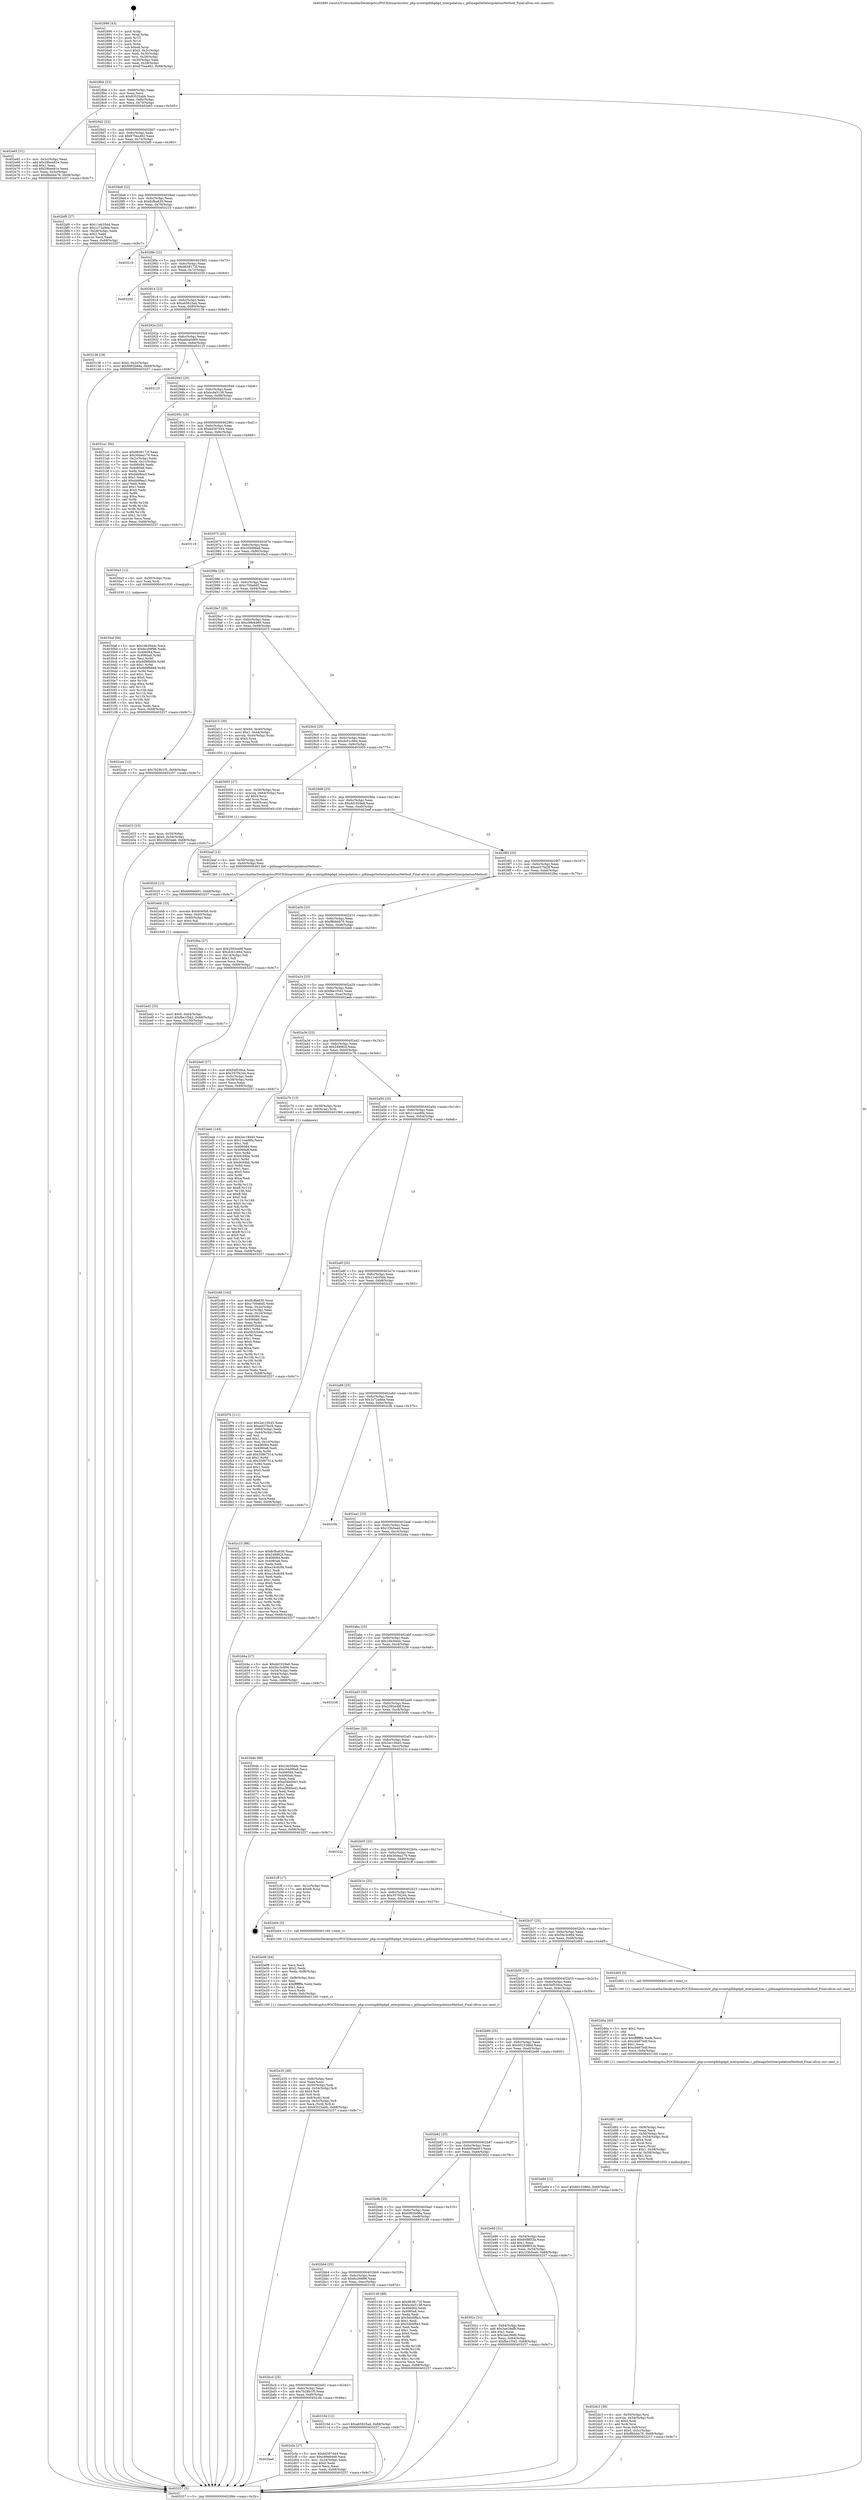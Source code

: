 digraph "0x402890" {
  label = "0x402890 (/mnt/c/Users/mathe/Desktop/tcc/POCII/binaries/extr_php-srcextgdlibgdgd_interpolation.c_gdImageSetInterpolationMethod_Final-ollvm.out::main(0))"
  labelloc = "t"
  node[shape=record]

  Entry [label="",width=0.3,height=0.3,shape=circle,fillcolor=black,style=filled]
  "0x4028bb" [label="{
     0x4028bb [23]\l
     | [instrs]\l
     &nbsp;&nbsp;0x4028bb \<+3\>: mov -0x68(%rbp),%eax\l
     &nbsp;&nbsp;0x4028be \<+2\>: mov %eax,%ecx\l
     &nbsp;&nbsp;0x4028c0 \<+6\>: sub $0x83525abb,%ecx\l
     &nbsp;&nbsp;0x4028c6 \<+3\>: mov %eax,-0x6c(%rbp)\l
     &nbsp;&nbsp;0x4028c9 \<+3\>: mov %ecx,-0x70(%rbp)\l
     &nbsp;&nbsp;0x4028cc \<+6\>: je 0000000000402e65 \<main+0x5d5\>\l
  }"]
  "0x402e65" [label="{
     0x402e65 [31]\l
     | [instrs]\l
     &nbsp;&nbsp;0x402e65 \<+3\>: mov -0x5c(%rbp),%eax\l
     &nbsp;&nbsp;0x402e68 \<+5\>: add $0x28bee81e,%eax\l
     &nbsp;&nbsp;0x402e6d \<+3\>: add $0x1,%eax\l
     &nbsp;&nbsp;0x402e70 \<+5\>: sub $0x28bee81e,%eax\l
     &nbsp;&nbsp;0x402e75 \<+3\>: mov %eax,-0x5c(%rbp)\l
     &nbsp;&nbsp;0x402e78 \<+7\>: movl $0xf8bbbb76,-0x68(%rbp)\l
     &nbsp;&nbsp;0x402e7f \<+5\>: jmp 0000000000403257 \<main+0x9c7\>\l
  }"]
  "0x4028d2" [label="{
     0x4028d2 [22]\l
     | [instrs]\l
     &nbsp;&nbsp;0x4028d2 \<+5\>: jmp 00000000004028d7 \<main+0x47\>\l
     &nbsp;&nbsp;0x4028d7 \<+3\>: mov -0x6c(%rbp),%eax\l
     &nbsp;&nbsp;0x4028da \<+5\>: sub $0x875ea462,%eax\l
     &nbsp;&nbsp;0x4028df \<+3\>: mov %eax,-0x74(%rbp)\l
     &nbsp;&nbsp;0x4028e2 \<+6\>: je 0000000000402bf0 \<main+0x360\>\l
  }"]
  Exit [label="",width=0.3,height=0.3,shape=circle,fillcolor=black,style=filled,peripheries=2]
  "0x402bf0" [label="{
     0x402bf0 [27]\l
     | [instrs]\l
     &nbsp;&nbsp;0x402bf0 \<+5\>: mov $0x11eb35d4,%eax\l
     &nbsp;&nbsp;0x402bf5 \<+5\>: mov $0x1c72a9da,%ecx\l
     &nbsp;&nbsp;0x402bfa \<+3\>: mov -0x28(%rbp),%edx\l
     &nbsp;&nbsp;0x402bfd \<+3\>: cmp $0x2,%edx\l
     &nbsp;&nbsp;0x402c00 \<+3\>: cmovne %ecx,%eax\l
     &nbsp;&nbsp;0x402c03 \<+3\>: mov %eax,-0x68(%rbp)\l
     &nbsp;&nbsp;0x402c06 \<+5\>: jmp 0000000000403257 \<main+0x9c7\>\l
  }"]
  "0x4028e8" [label="{
     0x4028e8 [22]\l
     | [instrs]\l
     &nbsp;&nbsp;0x4028e8 \<+5\>: jmp 00000000004028ed \<main+0x5d\>\l
     &nbsp;&nbsp;0x4028ed \<+3\>: mov -0x6c(%rbp),%eax\l
     &nbsp;&nbsp;0x4028f0 \<+5\>: sub $0x8cfba630,%eax\l
     &nbsp;&nbsp;0x4028f5 \<+3\>: mov %eax,-0x78(%rbp)\l
     &nbsp;&nbsp;0x4028f8 \<+6\>: je 0000000000403210 \<main+0x980\>\l
  }"]
  "0x403257" [label="{
     0x403257 [5]\l
     | [instrs]\l
     &nbsp;&nbsp;0x403257 \<+5\>: jmp 00000000004028bb \<main+0x2b\>\l
  }"]
  "0x402890" [label="{
     0x402890 [43]\l
     | [instrs]\l
     &nbsp;&nbsp;0x402890 \<+1\>: push %rbp\l
     &nbsp;&nbsp;0x402891 \<+3\>: mov %rsp,%rbp\l
     &nbsp;&nbsp;0x402894 \<+2\>: push %r15\l
     &nbsp;&nbsp;0x402896 \<+2\>: push %r14\l
     &nbsp;&nbsp;0x402898 \<+1\>: push %rbx\l
     &nbsp;&nbsp;0x402899 \<+7\>: sub $0xe8,%rsp\l
     &nbsp;&nbsp;0x4028a0 \<+7\>: movl $0x0,-0x2c(%rbp)\l
     &nbsp;&nbsp;0x4028a7 \<+3\>: mov %edi,-0x30(%rbp)\l
     &nbsp;&nbsp;0x4028aa \<+4\>: mov %rsi,-0x38(%rbp)\l
     &nbsp;&nbsp;0x4028ae \<+3\>: mov -0x30(%rbp),%edi\l
     &nbsp;&nbsp;0x4028b1 \<+3\>: mov %edi,-0x28(%rbp)\l
     &nbsp;&nbsp;0x4028b4 \<+7\>: movl $0x875ea462,-0x68(%rbp)\l
  }"]
  "0x4030af" [label="{
     0x4030af [94]\l
     | [instrs]\l
     &nbsp;&nbsp;0x4030af \<+5\>: mov $0x24b30edc,%ecx\l
     &nbsp;&nbsp;0x4030b4 \<+5\>: mov $0x6cc09f96,%edx\l
     &nbsp;&nbsp;0x4030b9 \<+7\>: mov 0x406084,%esi\l
     &nbsp;&nbsp;0x4030c0 \<+8\>: mov 0x4060a8,%r8d\l
     &nbsp;&nbsp;0x4030c8 \<+3\>: mov %esi,%r9d\l
     &nbsp;&nbsp;0x4030cb \<+7\>: sub $0x9d9f6669,%r9d\l
     &nbsp;&nbsp;0x4030d2 \<+4\>: sub $0x1,%r9d\l
     &nbsp;&nbsp;0x4030d6 \<+7\>: add $0x9d9f6669,%r9d\l
     &nbsp;&nbsp;0x4030dd \<+4\>: imul %r9d,%esi\l
     &nbsp;&nbsp;0x4030e1 \<+3\>: and $0x1,%esi\l
     &nbsp;&nbsp;0x4030e4 \<+3\>: cmp $0x0,%esi\l
     &nbsp;&nbsp;0x4030e7 \<+4\>: sete %r10b\l
     &nbsp;&nbsp;0x4030eb \<+4\>: cmp $0xa,%r8d\l
     &nbsp;&nbsp;0x4030ef \<+4\>: setl %r11b\l
     &nbsp;&nbsp;0x4030f3 \<+3\>: mov %r10b,%bl\l
     &nbsp;&nbsp;0x4030f6 \<+3\>: and %r11b,%bl\l
     &nbsp;&nbsp;0x4030f9 \<+3\>: xor %r11b,%r10b\l
     &nbsp;&nbsp;0x4030fc \<+3\>: or %r10b,%bl\l
     &nbsp;&nbsp;0x4030ff \<+3\>: test $0x1,%bl\l
     &nbsp;&nbsp;0x403102 \<+3\>: cmovne %edx,%ecx\l
     &nbsp;&nbsp;0x403105 \<+3\>: mov %ecx,-0x68(%rbp)\l
     &nbsp;&nbsp;0x403108 \<+5\>: jmp 0000000000403257 \<main+0x9c7\>\l
  }"]
  "0x403210" [label="{
     0x403210\l
  }", style=dashed]
  "0x4028fe" [label="{
     0x4028fe [22]\l
     | [instrs]\l
     &nbsp;&nbsp;0x4028fe \<+5\>: jmp 0000000000402903 \<main+0x73\>\l
     &nbsp;&nbsp;0x402903 \<+3\>: mov -0x6c(%rbp),%eax\l
     &nbsp;&nbsp;0x402906 \<+5\>: sub $0x9838172f,%eax\l
     &nbsp;&nbsp;0x40290b \<+3\>: mov %eax,-0x7c(%rbp)\l
     &nbsp;&nbsp;0x40290e \<+6\>: je 0000000000403250 \<main+0x9c0\>\l
  }"]
  "0x403020" [label="{
     0x403020 [12]\l
     | [instrs]\l
     &nbsp;&nbsp;0x403020 \<+7\>: movl $0x6094eb91,-0x68(%rbp)\l
     &nbsp;&nbsp;0x403027 \<+5\>: jmp 0000000000403257 \<main+0x9c7\>\l
  }"]
  "0x403250" [label="{
     0x403250\l
  }", style=dashed]
  "0x402914" [label="{
     0x402914 [22]\l
     | [instrs]\l
     &nbsp;&nbsp;0x402914 \<+5\>: jmp 0000000000402919 \<main+0x89\>\l
     &nbsp;&nbsp;0x402919 \<+3\>: mov -0x6c(%rbp),%eax\l
     &nbsp;&nbsp;0x40291c \<+5\>: sub $0xa65825ad,%eax\l
     &nbsp;&nbsp;0x402921 \<+3\>: mov %eax,-0x80(%rbp)\l
     &nbsp;&nbsp;0x402924 \<+6\>: je 0000000000403136 \<main+0x8a6\>\l
  }"]
  "0x402ed2" [label="{
     0x402ed2 [25]\l
     | [instrs]\l
     &nbsp;&nbsp;0x402ed2 \<+7\>: movl $0x0,-0x64(%rbp)\l
     &nbsp;&nbsp;0x402ed9 \<+7\>: movl $0xfbe1f342,-0x68(%rbp)\l
     &nbsp;&nbsp;0x402ee0 \<+6\>: mov %eax,-0x100(%rbp)\l
     &nbsp;&nbsp;0x402ee6 \<+5\>: jmp 0000000000403257 \<main+0x9c7\>\l
  }"]
  "0x403136" [label="{
     0x403136 [19]\l
     | [instrs]\l
     &nbsp;&nbsp;0x403136 \<+7\>: movl $0x0,-0x2c(%rbp)\l
     &nbsp;&nbsp;0x40313d \<+7\>: movl $0x6892b68a,-0x68(%rbp)\l
     &nbsp;&nbsp;0x403144 \<+5\>: jmp 0000000000403257 \<main+0x9c7\>\l
  }"]
  "0x40292a" [label="{
     0x40292a [25]\l
     | [instrs]\l
     &nbsp;&nbsp;0x40292a \<+5\>: jmp 000000000040292f \<main+0x9f\>\l
     &nbsp;&nbsp;0x40292f \<+3\>: mov -0x6c(%rbp),%eax\l
     &nbsp;&nbsp;0x402932 \<+5\>: sub $0xabba0d69,%eax\l
     &nbsp;&nbsp;0x402937 \<+6\>: mov %eax,-0x84(%rbp)\l
     &nbsp;&nbsp;0x40293d \<+6\>: je 0000000000403125 \<main+0x895\>\l
  }"]
  "0x402ebb" [label="{
     0x402ebb [23]\l
     | [instrs]\l
     &nbsp;&nbsp;0x402ebb \<+10\>: movabs $0x4040b6,%rdi\l
     &nbsp;&nbsp;0x402ec5 \<+3\>: mov %eax,-0x60(%rbp)\l
     &nbsp;&nbsp;0x402ec8 \<+3\>: mov -0x60(%rbp),%esi\l
     &nbsp;&nbsp;0x402ecb \<+2\>: mov $0x0,%al\l
     &nbsp;&nbsp;0x402ecd \<+5\>: call 0000000000401040 \<printf@plt\>\l
     | [calls]\l
     &nbsp;&nbsp;0x401040 \{1\} (unknown)\l
  }"]
  "0x403125" [label="{
     0x403125\l
  }", style=dashed]
  "0x402943" [label="{
     0x402943 [25]\l
     | [instrs]\l
     &nbsp;&nbsp;0x402943 \<+5\>: jmp 0000000000402948 \<main+0xb8\>\l
     &nbsp;&nbsp;0x402948 \<+3\>: mov -0x6c(%rbp),%eax\l
     &nbsp;&nbsp;0x40294b \<+5\>: sub $0xbcda5138,%eax\l
     &nbsp;&nbsp;0x402950 \<+6\>: mov %eax,-0x88(%rbp)\l
     &nbsp;&nbsp;0x402956 \<+6\>: je 00000000004031a1 \<main+0x911\>\l
  }"]
  "0x402e35" [label="{
     0x402e35 [48]\l
     | [instrs]\l
     &nbsp;&nbsp;0x402e35 \<+6\>: mov -0xfc(%rbp),%ecx\l
     &nbsp;&nbsp;0x402e3b \<+3\>: imul %eax,%ecx\l
     &nbsp;&nbsp;0x402e3e \<+4\>: mov -0x50(%rbp),%rdi\l
     &nbsp;&nbsp;0x402e42 \<+4\>: movslq -0x54(%rbp),%r8\l
     &nbsp;&nbsp;0x402e46 \<+4\>: shl $0x4,%r8\l
     &nbsp;&nbsp;0x402e4a \<+3\>: add %r8,%rdi\l
     &nbsp;&nbsp;0x402e4d \<+4\>: mov 0x8(%rdi),%rdi\l
     &nbsp;&nbsp;0x402e51 \<+4\>: movslq -0x5c(%rbp),%r8\l
     &nbsp;&nbsp;0x402e55 \<+4\>: mov %ecx,(%rdi,%r8,4)\l
     &nbsp;&nbsp;0x402e59 \<+7\>: movl $0x83525abb,-0x68(%rbp)\l
     &nbsp;&nbsp;0x402e60 \<+5\>: jmp 0000000000403257 \<main+0x9c7\>\l
  }"]
  "0x4031a1" [label="{
     0x4031a1 [94]\l
     | [instrs]\l
     &nbsp;&nbsp;0x4031a1 \<+5\>: mov $0x9838172f,%eax\l
     &nbsp;&nbsp;0x4031a6 \<+5\>: mov $0x30dea179,%ecx\l
     &nbsp;&nbsp;0x4031ab \<+3\>: mov -0x2c(%rbp),%edx\l
     &nbsp;&nbsp;0x4031ae \<+3\>: mov %edx,-0x1c(%rbp)\l
     &nbsp;&nbsp;0x4031b1 \<+7\>: mov 0x406084,%edx\l
     &nbsp;&nbsp;0x4031b8 \<+7\>: mov 0x4060a8,%esi\l
     &nbsp;&nbsp;0x4031bf \<+2\>: mov %edx,%edi\l
     &nbsp;&nbsp;0x4031c1 \<+6\>: sub $0xddd6ea3,%edi\l
     &nbsp;&nbsp;0x4031c7 \<+3\>: sub $0x1,%edi\l
     &nbsp;&nbsp;0x4031ca \<+6\>: add $0xddd6ea3,%edi\l
     &nbsp;&nbsp;0x4031d0 \<+3\>: imul %edi,%edx\l
     &nbsp;&nbsp;0x4031d3 \<+3\>: and $0x1,%edx\l
     &nbsp;&nbsp;0x4031d6 \<+3\>: cmp $0x0,%edx\l
     &nbsp;&nbsp;0x4031d9 \<+4\>: sete %r8b\l
     &nbsp;&nbsp;0x4031dd \<+3\>: cmp $0xa,%esi\l
     &nbsp;&nbsp;0x4031e0 \<+4\>: setl %r9b\l
     &nbsp;&nbsp;0x4031e4 \<+3\>: mov %r8b,%r10b\l
     &nbsp;&nbsp;0x4031e7 \<+3\>: and %r9b,%r10b\l
     &nbsp;&nbsp;0x4031ea \<+3\>: xor %r9b,%r8b\l
     &nbsp;&nbsp;0x4031ed \<+3\>: or %r8b,%r10b\l
     &nbsp;&nbsp;0x4031f0 \<+4\>: test $0x1,%r10b\l
     &nbsp;&nbsp;0x4031f4 \<+3\>: cmovne %ecx,%eax\l
     &nbsp;&nbsp;0x4031f7 \<+3\>: mov %eax,-0x68(%rbp)\l
     &nbsp;&nbsp;0x4031fa \<+5\>: jmp 0000000000403257 \<main+0x9c7\>\l
  }"]
  "0x40295c" [label="{
     0x40295c [25]\l
     | [instrs]\l
     &nbsp;&nbsp;0x40295c \<+5\>: jmp 0000000000402961 \<main+0xd1\>\l
     &nbsp;&nbsp;0x402961 \<+3\>: mov -0x6c(%rbp),%eax\l
     &nbsp;&nbsp;0x402964 \<+5\>: sub $0xbd397d44,%eax\l
     &nbsp;&nbsp;0x402969 \<+6\>: mov %eax,-0x8c(%rbp)\l
     &nbsp;&nbsp;0x40296f \<+6\>: je 0000000000403119 \<main+0x889\>\l
  }"]
  "0x402e09" [label="{
     0x402e09 [44]\l
     | [instrs]\l
     &nbsp;&nbsp;0x402e09 \<+2\>: xor %ecx,%ecx\l
     &nbsp;&nbsp;0x402e0b \<+5\>: mov $0x2,%edx\l
     &nbsp;&nbsp;0x402e10 \<+6\>: mov %edx,-0xf8(%rbp)\l
     &nbsp;&nbsp;0x402e16 \<+1\>: cltd\l
     &nbsp;&nbsp;0x402e17 \<+6\>: mov -0xf8(%rbp),%esi\l
     &nbsp;&nbsp;0x402e1d \<+2\>: idiv %esi\l
     &nbsp;&nbsp;0x402e1f \<+6\>: imul $0xfffffffe,%edx,%edx\l
     &nbsp;&nbsp;0x402e25 \<+3\>: sub $0x1,%ecx\l
     &nbsp;&nbsp;0x402e28 \<+2\>: sub %ecx,%edx\l
     &nbsp;&nbsp;0x402e2a \<+6\>: mov %edx,-0xfc(%rbp)\l
     &nbsp;&nbsp;0x402e30 \<+5\>: call 0000000000401160 \<next_i\>\l
     | [calls]\l
     &nbsp;&nbsp;0x401160 \{1\} (/mnt/c/Users/mathe/Desktop/tcc/POCII/binaries/extr_php-srcextgdlibgdgd_interpolation.c_gdImageSetInterpolationMethod_Final-ollvm.out::next_i)\l
  }"]
  "0x403119" [label="{
     0x403119\l
  }", style=dashed]
  "0x402975" [label="{
     0x402975 [25]\l
     | [instrs]\l
     &nbsp;&nbsp;0x402975 \<+5\>: jmp 000000000040297a \<main+0xea\>\l
     &nbsp;&nbsp;0x40297a \<+3\>: mov -0x6c(%rbp),%eax\l
     &nbsp;&nbsp;0x40297d \<+5\>: sub $0xc04d96a8,%eax\l
     &nbsp;&nbsp;0x402982 \<+6\>: mov %eax,-0x90(%rbp)\l
     &nbsp;&nbsp;0x402988 \<+6\>: je 00000000004030a3 \<main+0x813\>\l
  }"]
  "0x402dc3" [label="{
     0x402dc3 [38]\l
     | [instrs]\l
     &nbsp;&nbsp;0x402dc3 \<+4\>: mov -0x50(%rbp),%rsi\l
     &nbsp;&nbsp;0x402dc7 \<+4\>: movslq -0x54(%rbp),%rdi\l
     &nbsp;&nbsp;0x402dcb \<+4\>: shl $0x4,%rdi\l
     &nbsp;&nbsp;0x402dcf \<+3\>: add %rdi,%rsi\l
     &nbsp;&nbsp;0x402dd2 \<+4\>: mov %rax,0x8(%rsi)\l
     &nbsp;&nbsp;0x402dd6 \<+7\>: movl $0x0,-0x5c(%rbp)\l
     &nbsp;&nbsp;0x402ddd \<+7\>: movl $0xf8bbbb76,-0x68(%rbp)\l
     &nbsp;&nbsp;0x402de4 \<+5\>: jmp 0000000000403257 \<main+0x9c7\>\l
  }"]
  "0x4030a3" [label="{
     0x4030a3 [12]\l
     | [instrs]\l
     &nbsp;&nbsp;0x4030a3 \<+4\>: mov -0x50(%rbp),%rax\l
     &nbsp;&nbsp;0x4030a7 \<+3\>: mov %rax,%rdi\l
     &nbsp;&nbsp;0x4030aa \<+5\>: call 0000000000401030 \<free@plt\>\l
     | [calls]\l
     &nbsp;&nbsp;0x401030 \{1\} (unknown)\l
  }"]
  "0x40298e" [label="{
     0x40298e [25]\l
     | [instrs]\l
     &nbsp;&nbsp;0x40298e \<+5\>: jmp 0000000000402993 \<main+0x103\>\l
     &nbsp;&nbsp;0x402993 \<+3\>: mov -0x6c(%rbp),%eax\l
     &nbsp;&nbsp;0x402996 \<+5\>: sub $0xc700a6d5,%eax\l
     &nbsp;&nbsp;0x40299b \<+6\>: mov %eax,-0x94(%rbp)\l
     &nbsp;&nbsp;0x4029a1 \<+6\>: je 0000000000402cee \<main+0x45e\>\l
  }"]
  "0x402d92" [label="{
     0x402d92 [49]\l
     | [instrs]\l
     &nbsp;&nbsp;0x402d92 \<+6\>: mov -0xf4(%rbp),%ecx\l
     &nbsp;&nbsp;0x402d98 \<+3\>: imul %eax,%ecx\l
     &nbsp;&nbsp;0x402d9b \<+4\>: mov -0x50(%rbp),%rsi\l
     &nbsp;&nbsp;0x402d9f \<+4\>: movslq -0x54(%rbp),%rdi\l
     &nbsp;&nbsp;0x402da3 \<+4\>: shl $0x4,%rdi\l
     &nbsp;&nbsp;0x402da7 \<+3\>: add %rdi,%rsi\l
     &nbsp;&nbsp;0x402daa \<+2\>: mov %ecx,(%rsi)\l
     &nbsp;&nbsp;0x402dac \<+7\>: movl $0x1,-0x58(%rbp)\l
     &nbsp;&nbsp;0x402db3 \<+4\>: movslq -0x58(%rbp),%rsi\l
     &nbsp;&nbsp;0x402db7 \<+4\>: shl $0x2,%rsi\l
     &nbsp;&nbsp;0x402dbb \<+3\>: mov %rsi,%rdi\l
     &nbsp;&nbsp;0x402dbe \<+5\>: call 0000000000401050 \<malloc@plt\>\l
     | [calls]\l
     &nbsp;&nbsp;0x401050 \{1\} (unknown)\l
  }"]
  "0x402cee" [label="{
     0x402cee [12]\l
     | [instrs]\l
     &nbsp;&nbsp;0x402cee \<+7\>: movl $0x7b28b1f5,-0x68(%rbp)\l
     &nbsp;&nbsp;0x402cf5 \<+5\>: jmp 0000000000403257 \<main+0x9c7\>\l
  }"]
  "0x4029a7" [label="{
     0x4029a7 [25]\l
     | [instrs]\l
     &nbsp;&nbsp;0x4029a7 \<+5\>: jmp 00000000004029ac \<main+0x11c\>\l
     &nbsp;&nbsp;0x4029ac \<+3\>: mov -0x6c(%rbp),%eax\l
     &nbsp;&nbsp;0x4029af \<+5\>: sub $0xc99e6469,%eax\l
     &nbsp;&nbsp;0x4029b4 \<+6\>: mov %eax,-0x98(%rbp)\l
     &nbsp;&nbsp;0x4029ba \<+6\>: je 0000000000402d15 \<main+0x485\>\l
  }"]
  "0x402d6a" [label="{
     0x402d6a [40]\l
     | [instrs]\l
     &nbsp;&nbsp;0x402d6a \<+5\>: mov $0x2,%ecx\l
     &nbsp;&nbsp;0x402d6f \<+1\>: cltd\l
     &nbsp;&nbsp;0x402d70 \<+2\>: idiv %ecx\l
     &nbsp;&nbsp;0x402d72 \<+6\>: imul $0xfffffffe,%edx,%ecx\l
     &nbsp;&nbsp;0x402d78 \<+6\>: sub $0xcb467bdf,%ecx\l
     &nbsp;&nbsp;0x402d7e \<+3\>: add $0x1,%ecx\l
     &nbsp;&nbsp;0x402d81 \<+6\>: add $0xcb467bdf,%ecx\l
     &nbsp;&nbsp;0x402d87 \<+6\>: mov %ecx,-0xf4(%rbp)\l
     &nbsp;&nbsp;0x402d8d \<+5\>: call 0000000000401160 \<next_i\>\l
     | [calls]\l
     &nbsp;&nbsp;0x401160 \{1\} (/mnt/c/Users/mathe/Desktop/tcc/POCII/binaries/extr_php-srcextgdlibgdgd_interpolation.c_gdImageSetInterpolationMethod_Final-ollvm.out::next_i)\l
  }"]
  "0x402d15" [label="{
     0x402d15 [30]\l
     | [instrs]\l
     &nbsp;&nbsp;0x402d15 \<+7\>: movl $0x64,-0x40(%rbp)\l
     &nbsp;&nbsp;0x402d1c \<+7\>: movl $0x1,-0x44(%rbp)\l
     &nbsp;&nbsp;0x402d23 \<+4\>: movslq -0x44(%rbp),%rax\l
     &nbsp;&nbsp;0x402d27 \<+4\>: shl $0x4,%rax\l
     &nbsp;&nbsp;0x402d2b \<+3\>: mov %rax,%rdi\l
     &nbsp;&nbsp;0x402d2e \<+5\>: call 0000000000401050 \<malloc@plt\>\l
     | [calls]\l
     &nbsp;&nbsp;0x401050 \{1\} (unknown)\l
  }"]
  "0x4029c0" [label="{
     0x4029c0 [25]\l
     | [instrs]\l
     &nbsp;&nbsp;0x4029c0 \<+5\>: jmp 00000000004029c5 \<main+0x135\>\l
     &nbsp;&nbsp;0x4029c5 \<+3\>: mov -0x6c(%rbp),%eax\l
     &nbsp;&nbsp;0x4029c8 \<+5\>: sub $0xdc61c964,%eax\l
     &nbsp;&nbsp;0x4029cd \<+6\>: mov %eax,-0x9c(%rbp)\l
     &nbsp;&nbsp;0x4029d3 \<+6\>: je 0000000000403005 \<main+0x775\>\l
  }"]
  "0x402d33" [label="{
     0x402d33 [23]\l
     | [instrs]\l
     &nbsp;&nbsp;0x402d33 \<+4\>: mov %rax,-0x50(%rbp)\l
     &nbsp;&nbsp;0x402d37 \<+7\>: movl $0x0,-0x54(%rbp)\l
     &nbsp;&nbsp;0x402d3e \<+7\>: movl $0x1f3b5ee6,-0x68(%rbp)\l
     &nbsp;&nbsp;0x402d45 \<+5\>: jmp 0000000000403257 \<main+0x9c7\>\l
  }"]
  "0x403005" [label="{
     0x403005 [27]\l
     | [instrs]\l
     &nbsp;&nbsp;0x403005 \<+4\>: mov -0x50(%rbp),%rax\l
     &nbsp;&nbsp;0x403009 \<+4\>: movslq -0x64(%rbp),%rcx\l
     &nbsp;&nbsp;0x40300d \<+4\>: shl $0x4,%rcx\l
     &nbsp;&nbsp;0x403011 \<+3\>: add %rcx,%rax\l
     &nbsp;&nbsp;0x403014 \<+4\>: mov 0x8(%rax),%rax\l
     &nbsp;&nbsp;0x403018 \<+3\>: mov %rax,%rdi\l
     &nbsp;&nbsp;0x40301b \<+5\>: call 0000000000401030 \<free@plt\>\l
     | [calls]\l
     &nbsp;&nbsp;0x401030 \{1\} (unknown)\l
  }"]
  "0x4029d9" [label="{
     0x4029d9 [25]\l
     | [instrs]\l
     &nbsp;&nbsp;0x4029d9 \<+5\>: jmp 00000000004029de \<main+0x14e\>\l
     &nbsp;&nbsp;0x4029de \<+3\>: mov -0x6c(%rbp),%eax\l
     &nbsp;&nbsp;0x4029e1 \<+5\>: sub $0xdd1929a6,%eax\l
     &nbsp;&nbsp;0x4029e6 \<+6\>: mov %eax,-0xa0(%rbp)\l
     &nbsp;&nbsp;0x4029ec \<+6\>: je 0000000000402eaf \<main+0x61f\>\l
  }"]
  "0x402be6" [label="{
     0x402be6\l
  }", style=dashed]
  "0x402eaf" [label="{
     0x402eaf [12]\l
     | [instrs]\l
     &nbsp;&nbsp;0x402eaf \<+4\>: mov -0x50(%rbp),%rdi\l
     &nbsp;&nbsp;0x402eb3 \<+3\>: mov -0x40(%rbp),%esi\l
     &nbsp;&nbsp;0x402eb6 \<+5\>: call 00000000004013b0 \<gdImageSetInterpolationMethod\>\l
     | [calls]\l
     &nbsp;&nbsp;0x4013b0 \{1\} (/mnt/c/Users/mathe/Desktop/tcc/POCII/binaries/extr_php-srcextgdlibgdgd_interpolation.c_gdImageSetInterpolationMethod_Final-ollvm.out::gdImageSetInterpolationMethod)\l
  }"]
  "0x4029f2" [label="{
     0x4029f2 [25]\l
     | [instrs]\l
     &nbsp;&nbsp;0x4029f2 \<+5\>: jmp 00000000004029f7 \<main+0x167\>\l
     &nbsp;&nbsp;0x4029f7 \<+3\>: mov -0x6c(%rbp),%eax\l
     &nbsp;&nbsp;0x4029fa \<+5\>: sub $0xed37fa28,%eax\l
     &nbsp;&nbsp;0x4029ff \<+6\>: mov %eax,-0xa4(%rbp)\l
     &nbsp;&nbsp;0x402a05 \<+6\>: je 0000000000402fea \<main+0x75a\>\l
  }"]
  "0x402cfa" [label="{
     0x402cfa [27]\l
     | [instrs]\l
     &nbsp;&nbsp;0x402cfa \<+5\>: mov $0xbd397d44,%eax\l
     &nbsp;&nbsp;0x402cff \<+5\>: mov $0xc99e6469,%ecx\l
     &nbsp;&nbsp;0x402d04 \<+3\>: mov -0x24(%rbp),%edx\l
     &nbsp;&nbsp;0x402d07 \<+3\>: cmp $0x0,%edx\l
     &nbsp;&nbsp;0x402d0a \<+3\>: cmove %ecx,%eax\l
     &nbsp;&nbsp;0x402d0d \<+3\>: mov %eax,-0x68(%rbp)\l
     &nbsp;&nbsp;0x402d10 \<+5\>: jmp 0000000000403257 \<main+0x9c7\>\l
  }"]
  "0x402fea" [label="{
     0x402fea [27]\l
     | [instrs]\l
     &nbsp;&nbsp;0x402fea \<+5\>: mov $0x2592e48f,%eax\l
     &nbsp;&nbsp;0x402fef \<+5\>: mov $0xdc61c964,%ecx\l
     &nbsp;&nbsp;0x402ff4 \<+3\>: mov -0x1d(%rbp),%dl\l
     &nbsp;&nbsp;0x402ff7 \<+3\>: test $0x1,%dl\l
     &nbsp;&nbsp;0x402ffa \<+3\>: cmovne %ecx,%eax\l
     &nbsp;&nbsp;0x402ffd \<+3\>: mov %eax,-0x68(%rbp)\l
     &nbsp;&nbsp;0x403000 \<+5\>: jmp 0000000000403257 \<main+0x9c7\>\l
  }"]
  "0x402a0b" [label="{
     0x402a0b [25]\l
     | [instrs]\l
     &nbsp;&nbsp;0x402a0b \<+5\>: jmp 0000000000402a10 \<main+0x180\>\l
     &nbsp;&nbsp;0x402a10 \<+3\>: mov -0x6c(%rbp),%eax\l
     &nbsp;&nbsp;0x402a13 \<+5\>: sub $0xf8bbbb76,%eax\l
     &nbsp;&nbsp;0x402a18 \<+6\>: mov %eax,-0xa8(%rbp)\l
     &nbsp;&nbsp;0x402a1e \<+6\>: je 0000000000402de9 \<main+0x559\>\l
  }"]
  "0x402bcd" [label="{
     0x402bcd [25]\l
     | [instrs]\l
     &nbsp;&nbsp;0x402bcd \<+5\>: jmp 0000000000402bd2 \<main+0x342\>\l
     &nbsp;&nbsp;0x402bd2 \<+3\>: mov -0x6c(%rbp),%eax\l
     &nbsp;&nbsp;0x402bd5 \<+5\>: sub $0x7b28b1f5,%eax\l
     &nbsp;&nbsp;0x402bda \<+6\>: mov %eax,-0xf0(%rbp)\l
     &nbsp;&nbsp;0x402be0 \<+6\>: je 0000000000402cfa \<main+0x46a\>\l
  }"]
  "0x402de9" [label="{
     0x402de9 [27]\l
     | [instrs]\l
     &nbsp;&nbsp;0x402de9 \<+5\>: mov $0x5bf530ce,%eax\l
     &nbsp;&nbsp;0x402dee \<+5\>: mov $0x357f4244,%ecx\l
     &nbsp;&nbsp;0x402df3 \<+3\>: mov -0x5c(%rbp),%edx\l
     &nbsp;&nbsp;0x402df6 \<+3\>: cmp -0x58(%rbp),%edx\l
     &nbsp;&nbsp;0x402df9 \<+3\>: cmovl %ecx,%eax\l
     &nbsp;&nbsp;0x402dfc \<+3\>: mov %eax,-0x68(%rbp)\l
     &nbsp;&nbsp;0x402dff \<+5\>: jmp 0000000000403257 \<main+0x9c7\>\l
  }"]
  "0x402a24" [label="{
     0x402a24 [25]\l
     | [instrs]\l
     &nbsp;&nbsp;0x402a24 \<+5\>: jmp 0000000000402a29 \<main+0x199\>\l
     &nbsp;&nbsp;0x402a29 \<+3\>: mov -0x6c(%rbp),%eax\l
     &nbsp;&nbsp;0x402a2c \<+5\>: sub $0xfbe1f342,%eax\l
     &nbsp;&nbsp;0x402a31 \<+6\>: mov %eax,-0xac(%rbp)\l
     &nbsp;&nbsp;0x402a37 \<+6\>: je 0000000000402eeb \<main+0x65b\>\l
  }"]
  "0x40310d" [label="{
     0x40310d [12]\l
     | [instrs]\l
     &nbsp;&nbsp;0x40310d \<+7\>: movl $0xa65825ad,-0x68(%rbp)\l
     &nbsp;&nbsp;0x403114 \<+5\>: jmp 0000000000403257 \<main+0x9c7\>\l
  }"]
  "0x402eeb" [label="{
     0x402eeb [144]\l
     | [instrs]\l
     &nbsp;&nbsp;0x402eeb \<+5\>: mov $0x2ec19445,%eax\l
     &nbsp;&nbsp;0x402ef0 \<+5\>: mov $0x11ead6fa,%ecx\l
     &nbsp;&nbsp;0x402ef5 \<+2\>: mov $0x1,%dl\l
     &nbsp;&nbsp;0x402ef7 \<+7\>: mov 0x406084,%esi\l
     &nbsp;&nbsp;0x402efe \<+7\>: mov 0x4060a8,%edi\l
     &nbsp;&nbsp;0x402f05 \<+3\>: mov %esi,%r8d\l
     &nbsp;&nbsp;0x402f08 \<+7\>: add $0x9c04bb,%r8d\l
     &nbsp;&nbsp;0x402f0f \<+4\>: sub $0x1,%r8d\l
     &nbsp;&nbsp;0x402f13 \<+7\>: sub $0x9c04bb,%r8d\l
     &nbsp;&nbsp;0x402f1a \<+4\>: imul %r8d,%esi\l
     &nbsp;&nbsp;0x402f1e \<+3\>: and $0x1,%esi\l
     &nbsp;&nbsp;0x402f21 \<+3\>: cmp $0x0,%esi\l
     &nbsp;&nbsp;0x402f24 \<+4\>: sete %r9b\l
     &nbsp;&nbsp;0x402f28 \<+3\>: cmp $0xa,%edi\l
     &nbsp;&nbsp;0x402f2b \<+4\>: setl %r10b\l
     &nbsp;&nbsp;0x402f2f \<+3\>: mov %r9b,%r11b\l
     &nbsp;&nbsp;0x402f32 \<+4\>: xor $0xff,%r11b\l
     &nbsp;&nbsp;0x402f36 \<+3\>: mov %r10b,%bl\l
     &nbsp;&nbsp;0x402f39 \<+3\>: xor $0xff,%bl\l
     &nbsp;&nbsp;0x402f3c \<+3\>: xor $0x0,%dl\l
     &nbsp;&nbsp;0x402f3f \<+3\>: mov %r11b,%r14b\l
     &nbsp;&nbsp;0x402f42 \<+4\>: and $0x0,%r14b\l
     &nbsp;&nbsp;0x402f46 \<+3\>: and %dl,%r9b\l
     &nbsp;&nbsp;0x402f49 \<+3\>: mov %bl,%r15b\l
     &nbsp;&nbsp;0x402f4c \<+4\>: and $0x0,%r15b\l
     &nbsp;&nbsp;0x402f50 \<+3\>: and %dl,%r10b\l
     &nbsp;&nbsp;0x402f53 \<+3\>: or %r9b,%r14b\l
     &nbsp;&nbsp;0x402f56 \<+3\>: or %r10b,%r15b\l
     &nbsp;&nbsp;0x402f59 \<+3\>: xor %r15b,%r14b\l
     &nbsp;&nbsp;0x402f5c \<+3\>: or %bl,%r11b\l
     &nbsp;&nbsp;0x402f5f \<+4\>: xor $0xff,%r11b\l
     &nbsp;&nbsp;0x402f63 \<+3\>: or $0x0,%dl\l
     &nbsp;&nbsp;0x402f66 \<+3\>: and %dl,%r11b\l
     &nbsp;&nbsp;0x402f69 \<+3\>: or %r11b,%r14b\l
     &nbsp;&nbsp;0x402f6c \<+4\>: test $0x1,%r14b\l
     &nbsp;&nbsp;0x402f70 \<+3\>: cmovne %ecx,%eax\l
     &nbsp;&nbsp;0x402f73 \<+3\>: mov %eax,-0x68(%rbp)\l
     &nbsp;&nbsp;0x402f76 \<+5\>: jmp 0000000000403257 \<main+0x9c7\>\l
  }"]
  "0x402a3d" [label="{
     0x402a3d [25]\l
     | [instrs]\l
     &nbsp;&nbsp;0x402a3d \<+5\>: jmp 0000000000402a42 \<main+0x1b2\>\l
     &nbsp;&nbsp;0x402a42 \<+3\>: mov -0x6c(%rbp),%eax\l
     &nbsp;&nbsp;0x402a45 \<+5\>: sub $0x248962f,%eax\l
     &nbsp;&nbsp;0x402a4a \<+6\>: mov %eax,-0xb0(%rbp)\l
     &nbsp;&nbsp;0x402a50 \<+6\>: je 0000000000402c7b \<main+0x3eb\>\l
  }"]
  "0x402bb4" [label="{
     0x402bb4 [25]\l
     | [instrs]\l
     &nbsp;&nbsp;0x402bb4 \<+5\>: jmp 0000000000402bb9 \<main+0x329\>\l
     &nbsp;&nbsp;0x402bb9 \<+3\>: mov -0x6c(%rbp),%eax\l
     &nbsp;&nbsp;0x402bbc \<+5\>: sub $0x6cc09f96,%eax\l
     &nbsp;&nbsp;0x402bc1 \<+6\>: mov %eax,-0xec(%rbp)\l
     &nbsp;&nbsp;0x402bc7 \<+6\>: je 000000000040310d \<main+0x87d\>\l
  }"]
  "0x402c7b" [label="{
     0x402c7b [13]\l
     | [instrs]\l
     &nbsp;&nbsp;0x402c7b \<+4\>: mov -0x38(%rbp),%rax\l
     &nbsp;&nbsp;0x402c7f \<+4\>: mov 0x8(%rax),%rdi\l
     &nbsp;&nbsp;0x402c83 \<+5\>: call 0000000000401060 \<atoi@plt\>\l
     | [calls]\l
     &nbsp;&nbsp;0x401060 \{1\} (unknown)\l
  }"]
  "0x402a56" [label="{
     0x402a56 [25]\l
     | [instrs]\l
     &nbsp;&nbsp;0x402a56 \<+5\>: jmp 0000000000402a5b \<main+0x1cb\>\l
     &nbsp;&nbsp;0x402a5b \<+3\>: mov -0x6c(%rbp),%eax\l
     &nbsp;&nbsp;0x402a5e \<+5\>: sub $0x11ead6fa,%eax\l
     &nbsp;&nbsp;0x402a63 \<+6\>: mov %eax,-0xb4(%rbp)\l
     &nbsp;&nbsp;0x402a69 \<+6\>: je 0000000000402f7b \<main+0x6eb\>\l
  }"]
  "0x403149" [label="{
     0x403149 [88]\l
     | [instrs]\l
     &nbsp;&nbsp;0x403149 \<+5\>: mov $0x9838172f,%eax\l
     &nbsp;&nbsp;0x40314e \<+5\>: mov $0xbcda5138,%ecx\l
     &nbsp;&nbsp;0x403153 \<+7\>: mov 0x406084,%edx\l
     &nbsp;&nbsp;0x40315a \<+7\>: mov 0x4060a8,%esi\l
     &nbsp;&nbsp;0x403161 \<+2\>: mov %edx,%edi\l
     &nbsp;&nbsp;0x403163 \<+6\>: add $0x5de0f8e3,%edi\l
     &nbsp;&nbsp;0x403169 \<+3\>: sub $0x1,%edi\l
     &nbsp;&nbsp;0x40316c \<+6\>: sub $0x5de0f8e3,%edi\l
     &nbsp;&nbsp;0x403172 \<+3\>: imul %edi,%edx\l
     &nbsp;&nbsp;0x403175 \<+3\>: and $0x1,%edx\l
     &nbsp;&nbsp;0x403178 \<+3\>: cmp $0x0,%edx\l
     &nbsp;&nbsp;0x40317b \<+4\>: sete %r8b\l
     &nbsp;&nbsp;0x40317f \<+3\>: cmp $0xa,%esi\l
     &nbsp;&nbsp;0x403182 \<+4\>: setl %r9b\l
     &nbsp;&nbsp;0x403186 \<+3\>: mov %r8b,%r10b\l
     &nbsp;&nbsp;0x403189 \<+3\>: and %r9b,%r10b\l
     &nbsp;&nbsp;0x40318c \<+3\>: xor %r9b,%r8b\l
     &nbsp;&nbsp;0x40318f \<+3\>: or %r8b,%r10b\l
     &nbsp;&nbsp;0x403192 \<+4\>: test $0x1,%r10b\l
     &nbsp;&nbsp;0x403196 \<+3\>: cmovne %ecx,%eax\l
     &nbsp;&nbsp;0x403199 \<+3\>: mov %eax,-0x68(%rbp)\l
     &nbsp;&nbsp;0x40319c \<+5\>: jmp 0000000000403257 \<main+0x9c7\>\l
  }"]
  "0x402f7b" [label="{
     0x402f7b [111]\l
     | [instrs]\l
     &nbsp;&nbsp;0x402f7b \<+5\>: mov $0x2ec19445,%eax\l
     &nbsp;&nbsp;0x402f80 \<+5\>: mov $0xed37fa28,%ecx\l
     &nbsp;&nbsp;0x402f85 \<+3\>: mov -0x64(%rbp),%edx\l
     &nbsp;&nbsp;0x402f88 \<+3\>: cmp -0x44(%rbp),%edx\l
     &nbsp;&nbsp;0x402f8b \<+4\>: setl %sil\l
     &nbsp;&nbsp;0x402f8f \<+4\>: and $0x1,%sil\l
     &nbsp;&nbsp;0x402f93 \<+4\>: mov %sil,-0x1d(%rbp)\l
     &nbsp;&nbsp;0x402f97 \<+7\>: mov 0x406084,%edx\l
     &nbsp;&nbsp;0x402f9e \<+7\>: mov 0x4060a8,%edi\l
     &nbsp;&nbsp;0x402fa5 \<+3\>: mov %edx,%r8d\l
     &nbsp;&nbsp;0x402fa8 \<+7\>: add $0x35867514,%r8d\l
     &nbsp;&nbsp;0x402faf \<+4\>: sub $0x1,%r8d\l
     &nbsp;&nbsp;0x402fb3 \<+7\>: sub $0x35867514,%r8d\l
     &nbsp;&nbsp;0x402fba \<+4\>: imul %r8d,%edx\l
     &nbsp;&nbsp;0x402fbe \<+3\>: and $0x1,%edx\l
     &nbsp;&nbsp;0x402fc1 \<+3\>: cmp $0x0,%edx\l
     &nbsp;&nbsp;0x402fc4 \<+4\>: sete %sil\l
     &nbsp;&nbsp;0x402fc8 \<+3\>: cmp $0xa,%edi\l
     &nbsp;&nbsp;0x402fcb \<+4\>: setl %r9b\l
     &nbsp;&nbsp;0x402fcf \<+3\>: mov %sil,%r10b\l
     &nbsp;&nbsp;0x402fd2 \<+3\>: and %r9b,%r10b\l
     &nbsp;&nbsp;0x402fd5 \<+3\>: xor %r9b,%sil\l
     &nbsp;&nbsp;0x402fd8 \<+3\>: or %sil,%r10b\l
     &nbsp;&nbsp;0x402fdb \<+4\>: test $0x1,%r10b\l
     &nbsp;&nbsp;0x402fdf \<+3\>: cmovne %ecx,%eax\l
     &nbsp;&nbsp;0x402fe2 \<+3\>: mov %eax,-0x68(%rbp)\l
     &nbsp;&nbsp;0x402fe5 \<+5\>: jmp 0000000000403257 \<main+0x9c7\>\l
  }"]
  "0x402a6f" [label="{
     0x402a6f [25]\l
     | [instrs]\l
     &nbsp;&nbsp;0x402a6f \<+5\>: jmp 0000000000402a74 \<main+0x1e4\>\l
     &nbsp;&nbsp;0x402a74 \<+3\>: mov -0x6c(%rbp),%eax\l
     &nbsp;&nbsp;0x402a77 \<+5\>: sub $0x11eb35d4,%eax\l
     &nbsp;&nbsp;0x402a7c \<+6\>: mov %eax,-0xb8(%rbp)\l
     &nbsp;&nbsp;0x402a82 \<+6\>: je 0000000000402c23 \<main+0x393\>\l
  }"]
  "0x402b9b" [label="{
     0x402b9b [25]\l
     | [instrs]\l
     &nbsp;&nbsp;0x402b9b \<+5\>: jmp 0000000000402ba0 \<main+0x310\>\l
     &nbsp;&nbsp;0x402ba0 \<+3\>: mov -0x6c(%rbp),%eax\l
     &nbsp;&nbsp;0x402ba3 \<+5\>: sub $0x6892b68a,%eax\l
     &nbsp;&nbsp;0x402ba8 \<+6\>: mov %eax,-0xe8(%rbp)\l
     &nbsp;&nbsp;0x402bae \<+6\>: je 0000000000403149 \<main+0x8b9\>\l
  }"]
  "0x402c23" [label="{
     0x402c23 [88]\l
     | [instrs]\l
     &nbsp;&nbsp;0x402c23 \<+5\>: mov $0x8cfba630,%eax\l
     &nbsp;&nbsp;0x402c28 \<+5\>: mov $0x248962f,%ecx\l
     &nbsp;&nbsp;0x402c2d \<+7\>: mov 0x406084,%edx\l
     &nbsp;&nbsp;0x402c34 \<+7\>: mov 0x4060a8,%esi\l
     &nbsp;&nbsp;0x402c3b \<+2\>: mov %edx,%edi\l
     &nbsp;&nbsp;0x402c3d \<+6\>: sub $0xa18cdc94,%edi\l
     &nbsp;&nbsp;0x402c43 \<+3\>: sub $0x1,%edi\l
     &nbsp;&nbsp;0x402c46 \<+6\>: add $0xa18cdc94,%edi\l
     &nbsp;&nbsp;0x402c4c \<+3\>: imul %edi,%edx\l
     &nbsp;&nbsp;0x402c4f \<+3\>: and $0x1,%edx\l
     &nbsp;&nbsp;0x402c52 \<+3\>: cmp $0x0,%edx\l
     &nbsp;&nbsp;0x402c55 \<+4\>: sete %r8b\l
     &nbsp;&nbsp;0x402c59 \<+3\>: cmp $0xa,%esi\l
     &nbsp;&nbsp;0x402c5c \<+4\>: setl %r9b\l
     &nbsp;&nbsp;0x402c60 \<+3\>: mov %r8b,%r10b\l
     &nbsp;&nbsp;0x402c63 \<+3\>: and %r9b,%r10b\l
     &nbsp;&nbsp;0x402c66 \<+3\>: xor %r9b,%r8b\l
     &nbsp;&nbsp;0x402c69 \<+3\>: or %r8b,%r10b\l
     &nbsp;&nbsp;0x402c6c \<+4\>: test $0x1,%r10b\l
     &nbsp;&nbsp;0x402c70 \<+3\>: cmovne %ecx,%eax\l
     &nbsp;&nbsp;0x402c73 \<+3\>: mov %eax,-0x68(%rbp)\l
     &nbsp;&nbsp;0x402c76 \<+5\>: jmp 0000000000403257 \<main+0x9c7\>\l
  }"]
  "0x402a88" [label="{
     0x402a88 [25]\l
     | [instrs]\l
     &nbsp;&nbsp;0x402a88 \<+5\>: jmp 0000000000402a8d \<main+0x1fd\>\l
     &nbsp;&nbsp;0x402a8d \<+3\>: mov -0x6c(%rbp),%eax\l
     &nbsp;&nbsp;0x402a90 \<+5\>: sub $0x1c72a9da,%eax\l
     &nbsp;&nbsp;0x402a95 \<+6\>: mov %eax,-0xbc(%rbp)\l
     &nbsp;&nbsp;0x402a9b \<+6\>: je 0000000000402c0b \<main+0x37b\>\l
  }"]
  "0x402c88" [label="{
     0x402c88 [102]\l
     | [instrs]\l
     &nbsp;&nbsp;0x402c88 \<+5\>: mov $0x8cfba630,%ecx\l
     &nbsp;&nbsp;0x402c8d \<+5\>: mov $0xc700a6d5,%edx\l
     &nbsp;&nbsp;0x402c92 \<+3\>: mov %eax,-0x3c(%rbp)\l
     &nbsp;&nbsp;0x402c95 \<+3\>: mov -0x3c(%rbp),%eax\l
     &nbsp;&nbsp;0x402c98 \<+3\>: mov %eax,-0x24(%rbp)\l
     &nbsp;&nbsp;0x402c9b \<+7\>: mov 0x406084,%eax\l
     &nbsp;&nbsp;0x402ca2 \<+7\>: mov 0x4060a8,%esi\l
     &nbsp;&nbsp;0x402ca9 \<+3\>: mov %eax,%r8d\l
     &nbsp;&nbsp;0x402cac \<+7\>: add $0x6932b44c,%r8d\l
     &nbsp;&nbsp;0x402cb3 \<+4\>: sub $0x1,%r8d\l
     &nbsp;&nbsp;0x402cb7 \<+7\>: sub $0x6932b44c,%r8d\l
     &nbsp;&nbsp;0x402cbe \<+4\>: imul %r8d,%eax\l
     &nbsp;&nbsp;0x402cc2 \<+3\>: and $0x1,%eax\l
     &nbsp;&nbsp;0x402cc5 \<+3\>: cmp $0x0,%eax\l
     &nbsp;&nbsp;0x402cc8 \<+4\>: sete %r9b\l
     &nbsp;&nbsp;0x402ccc \<+3\>: cmp $0xa,%esi\l
     &nbsp;&nbsp;0x402ccf \<+4\>: setl %r10b\l
     &nbsp;&nbsp;0x402cd3 \<+3\>: mov %r9b,%r11b\l
     &nbsp;&nbsp;0x402cd6 \<+3\>: and %r10b,%r11b\l
     &nbsp;&nbsp;0x402cd9 \<+3\>: xor %r10b,%r9b\l
     &nbsp;&nbsp;0x402cdc \<+3\>: or %r9b,%r11b\l
     &nbsp;&nbsp;0x402cdf \<+4\>: test $0x1,%r11b\l
     &nbsp;&nbsp;0x402ce3 \<+3\>: cmovne %edx,%ecx\l
     &nbsp;&nbsp;0x402ce6 \<+3\>: mov %ecx,-0x68(%rbp)\l
     &nbsp;&nbsp;0x402ce9 \<+5\>: jmp 0000000000403257 \<main+0x9c7\>\l
  }"]
  "0x40302c" [label="{
     0x40302c [31]\l
     | [instrs]\l
     &nbsp;&nbsp;0x40302c \<+3\>: mov -0x64(%rbp),%eax\l
     &nbsp;&nbsp;0x40302f \<+5\>: add $0x3ae28efb,%eax\l
     &nbsp;&nbsp;0x403034 \<+3\>: add $0x1,%eax\l
     &nbsp;&nbsp;0x403037 \<+5\>: sub $0x3ae28efb,%eax\l
     &nbsp;&nbsp;0x40303c \<+3\>: mov %eax,-0x64(%rbp)\l
     &nbsp;&nbsp;0x40303f \<+7\>: movl $0xfbe1f342,-0x68(%rbp)\l
     &nbsp;&nbsp;0x403046 \<+5\>: jmp 0000000000403257 \<main+0x9c7\>\l
  }"]
  "0x402c0b" [label="{
     0x402c0b\l
  }", style=dashed]
  "0x402aa1" [label="{
     0x402aa1 [25]\l
     | [instrs]\l
     &nbsp;&nbsp;0x402aa1 \<+5\>: jmp 0000000000402aa6 \<main+0x216\>\l
     &nbsp;&nbsp;0x402aa6 \<+3\>: mov -0x6c(%rbp),%eax\l
     &nbsp;&nbsp;0x402aa9 \<+5\>: sub $0x1f3b5ee6,%eax\l
     &nbsp;&nbsp;0x402aae \<+6\>: mov %eax,-0xc0(%rbp)\l
     &nbsp;&nbsp;0x402ab4 \<+6\>: je 0000000000402d4a \<main+0x4ba\>\l
  }"]
  "0x402b82" [label="{
     0x402b82 [25]\l
     | [instrs]\l
     &nbsp;&nbsp;0x402b82 \<+5\>: jmp 0000000000402b87 \<main+0x2f7\>\l
     &nbsp;&nbsp;0x402b87 \<+3\>: mov -0x6c(%rbp),%eax\l
     &nbsp;&nbsp;0x402b8a \<+5\>: sub $0x6094eb91,%eax\l
     &nbsp;&nbsp;0x402b8f \<+6\>: mov %eax,-0xe4(%rbp)\l
     &nbsp;&nbsp;0x402b95 \<+6\>: je 000000000040302c \<main+0x79c\>\l
  }"]
  "0x402d4a" [label="{
     0x402d4a [27]\l
     | [instrs]\l
     &nbsp;&nbsp;0x402d4a \<+5\>: mov $0xdd1929a6,%eax\l
     &nbsp;&nbsp;0x402d4f \<+5\>: mov $0x5bc3c894,%ecx\l
     &nbsp;&nbsp;0x402d54 \<+3\>: mov -0x54(%rbp),%edx\l
     &nbsp;&nbsp;0x402d57 \<+3\>: cmp -0x44(%rbp),%edx\l
     &nbsp;&nbsp;0x402d5a \<+3\>: cmovl %ecx,%eax\l
     &nbsp;&nbsp;0x402d5d \<+3\>: mov %eax,-0x68(%rbp)\l
     &nbsp;&nbsp;0x402d60 \<+5\>: jmp 0000000000403257 \<main+0x9c7\>\l
  }"]
  "0x402aba" [label="{
     0x402aba [25]\l
     | [instrs]\l
     &nbsp;&nbsp;0x402aba \<+5\>: jmp 0000000000402abf \<main+0x22f\>\l
     &nbsp;&nbsp;0x402abf \<+3\>: mov -0x6c(%rbp),%eax\l
     &nbsp;&nbsp;0x402ac2 \<+5\>: sub $0x24b30edc,%eax\l
     &nbsp;&nbsp;0x402ac7 \<+6\>: mov %eax,-0xc4(%rbp)\l
     &nbsp;&nbsp;0x402acd \<+6\>: je 0000000000403238 \<main+0x9a8\>\l
  }"]
  "0x402e90" [label="{
     0x402e90 [31]\l
     | [instrs]\l
     &nbsp;&nbsp;0x402e90 \<+3\>: mov -0x54(%rbp),%eax\l
     &nbsp;&nbsp;0x402e93 \<+5\>: add $0x84f8f33a,%eax\l
     &nbsp;&nbsp;0x402e98 \<+3\>: add $0x1,%eax\l
     &nbsp;&nbsp;0x402e9b \<+5\>: sub $0x84f8f33a,%eax\l
     &nbsp;&nbsp;0x402ea0 \<+3\>: mov %eax,-0x54(%rbp)\l
     &nbsp;&nbsp;0x402ea3 \<+7\>: movl $0x1f3b5ee6,-0x68(%rbp)\l
     &nbsp;&nbsp;0x402eaa \<+5\>: jmp 0000000000403257 \<main+0x9c7\>\l
  }"]
  "0x403238" [label="{
     0x403238\l
  }", style=dashed]
  "0x402ad3" [label="{
     0x402ad3 [25]\l
     | [instrs]\l
     &nbsp;&nbsp;0x402ad3 \<+5\>: jmp 0000000000402ad8 \<main+0x248\>\l
     &nbsp;&nbsp;0x402ad8 \<+3\>: mov -0x6c(%rbp),%eax\l
     &nbsp;&nbsp;0x402adb \<+5\>: sub $0x2592e48f,%eax\l
     &nbsp;&nbsp;0x402ae0 \<+6\>: mov %eax,-0xc8(%rbp)\l
     &nbsp;&nbsp;0x402ae6 \<+6\>: je 000000000040304b \<main+0x7bb\>\l
  }"]
  "0x402b69" [label="{
     0x402b69 [25]\l
     | [instrs]\l
     &nbsp;&nbsp;0x402b69 \<+5\>: jmp 0000000000402b6e \<main+0x2de\>\l
     &nbsp;&nbsp;0x402b6e \<+3\>: mov -0x6c(%rbp),%eax\l
     &nbsp;&nbsp;0x402b71 \<+5\>: sub $0x6015386d,%eax\l
     &nbsp;&nbsp;0x402b76 \<+6\>: mov %eax,-0xe0(%rbp)\l
     &nbsp;&nbsp;0x402b7c \<+6\>: je 0000000000402e90 \<main+0x600\>\l
  }"]
  "0x40304b" [label="{
     0x40304b [88]\l
     | [instrs]\l
     &nbsp;&nbsp;0x40304b \<+5\>: mov $0x24b30edc,%eax\l
     &nbsp;&nbsp;0x403050 \<+5\>: mov $0xc04d96a8,%ecx\l
     &nbsp;&nbsp;0x403055 \<+7\>: mov 0x406084,%edx\l
     &nbsp;&nbsp;0x40305c \<+7\>: mov 0x4060a8,%esi\l
     &nbsp;&nbsp;0x403063 \<+2\>: mov %edx,%edi\l
     &nbsp;&nbsp;0x403065 \<+6\>: sub $0xa56b0e43,%edi\l
     &nbsp;&nbsp;0x40306b \<+3\>: sub $0x1,%edi\l
     &nbsp;&nbsp;0x40306e \<+6\>: add $0xa56b0e43,%edi\l
     &nbsp;&nbsp;0x403074 \<+3\>: imul %edi,%edx\l
     &nbsp;&nbsp;0x403077 \<+3\>: and $0x1,%edx\l
     &nbsp;&nbsp;0x40307a \<+3\>: cmp $0x0,%edx\l
     &nbsp;&nbsp;0x40307d \<+4\>: sete %r8b\l
     &nbsp;&nbsp;0x403081 \<+3\>: cmp $0xa,%esi\l
     &nbsp;&nbsp;0x403084 \<+4\>: setl %r9b\l
     &nbsp;&nbsp;0x403088 \<+3\>: mov %r8b,%r10b\l
     &nbsp;&nbsp;0x40308b \<+3\>: and %r9b,%r10b\l
     &nbsp;&nbsp;0x40308e \<+3\>: xor %r9b,%r8b\l
     &nbsp;&nbsp;0x403091 \<+3\>: or %r8b,%r10b\l
     &nbsp;&nbsp;0x403094 \<+4\>: test $0x1,%r10b\l
     &nbsp;&nbsp;0x403098 \<+3\>: cmovne %ecx,%eax\l
     &nbsp;&nbsp;0x40309b \<+3\>: mov %eax,-0x68(%rbp)\l
     &nbsp;&nbsp;0x40309e \<+5\>: jmp 0000000000403257 \<main+0x9c7\>\l
  }"]
  "0x402aec" [label="{
     0x402aec [25]\l
     | [instrs]\l
     &nbsp;&nbsp;0x402aec \<+5\>: jmp 0000000000402af1 \<main+0x261\>\l
     &nbsp;&nbsp;0x402af1 \<+3\>: mov -0x6c(%rbp),%eax\l
     &nbsp;&nbsp;0x402af4 \<+5\>: sub $0x2ec19445,%eax\l
     &nbsp;&nbsp;0x402af9 \<+6\>: mov %eax,-0xcc(%rbp)\l
     &nbsp;&nbsp;0x402aff \<+6\>: je 000000000040322c \<main+0x99c\>\l
  }"]
  "0x402e84" [label="{
     0x402e84 [12]\l
     | [instrs]\l
     &nbsp;&nbsp;0x402e84 \<+7\>: movl $0x6015386d,-0x68(%rbp)\l
     &nbsp;&nbsp;0x402e8b \<+5\>: jmp 0000000000403257 \<main+0x9c7\>\l
  }"]
  "0x40322c" [label="{
     0x40322c\l
  }", style=dashed]
  "0x402b05" [label="{
     0x402b05 [25]\l
     | [instrs]\l
     &nbsp;&nbsp;0x402b05 \<+5\>: jmp 0000000000402b0a \<main+0x27a\>\l
     &nbsp;&nbsp;0x402b0a \<+3\>: mov -0x6c(%rbp),%eax\l
     &nbsp;&nbsp;0x402b0d \<+5\>: sub $0x30dea179,%eax\l
     &nbsp;&nbsp;0x402b12 \<+6\>: mov %eax,-0xd0(%rbp)\l
     &nbsp;&nbsp;0x402b18 \<+6\>: je 00000000004031ff \<main+0x96f\>\l
  }"]
  "0x402b50" [label="{
     0x402b50 [25]\l
     | [instrs]\l
     &nbsp;&nbsp;0x402b50 \<+5\>: jmp 0000000000402b55 \<main+0x2c5\>\l
     &nbsp;&nbsp;0x402b55 \<+3\>: mov -0x6c(%rbp),%eax\l
     &nbsp;&nbsp;0x402b58 \<+5\>: sub $0x5bf530ce,%eax\l
     &nbsp;&nbsp;0x402b5d \<+6\>: mov %eax,-0xdc(%rbp)\l
     &nbsp;&nbsp;0x402b63 \<+6\>: je 0000000000402e84 \<main+0x5f4\>\l
  }"]
  "0x4031ff" [label="{
     0x4031ff [17]\l
     | [instrs]\l
     &nbsp;&nbsp;0x4031ff \<+3\>: mov -0x1c(%rbp),%eax\l
     &nbsp;&nbsp;0x403202 \<+7\>: add $0xe8,%rsp\l
     &nbsp;&nbsp;0x403209 \<+1\>: pop %rbx\l
     &nbsp;&nbsp;0x40320a \<+2\>: pop %r14\l
     &nbsp;&nbsp;0x40320c \<+2\>: pop %r15\l
     &nbsp;&nbsp;0x40320e \<+1\>: pop %rbp\l
     &nbsp;&nbsp;0x40320f \<+1\>: ret\l
  }"]
  "0x402b1e" [label="{
     0x402b1e [25]\l
     | [instrs]\l
     &nbsp;&nbsp;0x402b1e \<+5\>: jmp 0000000000402b23 \<main+0x293\>\l
     &nbsp;&nbsp;0x402b23 \<+3\>: mov -0x6c(%rbp),%eax\l
     &nbsp;&nbsp;0x402b26 \<+5\>: sub $0x357f4244,%eax\l
     &nbsp;&nbsp;0x402b2b \<+6\>: mov %eax,-0xd4(%rbp)\l
     &nbsp;&nbsp;0x402b31 \<+6\>: je 0000000000402e04 \<main+0x574\>\l
  }"]
  "0x402d65" [label="{
     0x402d65 [5]\l
     | [instrs]\l
     &nbsp;&nbsp;0x402d65 \<+5\>: call 0000000000401160 \<next_i\>\l
     | [calls]\l
     &nbsp;&nbsp;0x401160 \{1\} (/mnt/c/Users/mathe/Desktop/tcc/POCII/binaries/extr_php-srcextgdlibgdgd_interpolation.c_gdImageSetInterpolationMethod_Final-ollvm.out::next_i)\l
  }"]
  "0x402e04" [label="{
     0x402e04 [5]\l
     | [instrs]\l
     &nbsp;&nbsp;0x402e04 \<+5\>: call 0000000000401160 \<next_i\>\l
     | [calls]\l
     &nbsp;&nbsp;0x401160 \{1\} (/mnt/c/Users/mathe/Desktop/tcc/POCII/binaries/extr_php-srcextgdlibgdgd_interpolation.c_gdImageSetInterpolationMethod_Final-ollvm.out::next_i)\l
  }"]
  "0x402b37" [label="{
     0x402b37 [25]\l
     | [instrs]\l
     &nbsp;&nbsp;0x402b37 \<+5\>: jmp 0000000000402b3c \<main+0x2ac\>\l
     &nbsp;&nbsp;0x402b3c \<+3\>: mov -0x6c(%rbp),%eax\l
     &nbsp;&nbsp;0x402b3f \<+5\>: sub $0x5bc3c894,%eax\l
     &nbsp;&nbsp;0x402b44 \<+6\>: mov %eax,-0xd8(%rbp)\l
     &nbsp;&nbsp;0x402b4a \<+6\>: je 0000000000402d65 \<main+0x4d5\>\l
  }"]
  Entry -> "0x402890" [label=" 1"]
  "0x4028bb" -> "0x402e65" [label=" 1"]
  "0x4028bb" -> "0x4028d2" [label=" 30"]
  "0x4031ff" -> Exit [label=" 1"]
  "0x4028d2" -> "0x402bf0" [label=" 1"]
  "0x4028d2" -> "0x4028e8" [label=" 29"]
  "0x402bf0" -> "0x403257" [label=" 1"]
  "0x402890" -> "0x4028bb" [label=" 1"]
  "0x403257" -> "0x4028bb" [label=" 30"]
  "0x4031a1" -> "0x403257" [label=" 1"]
  "0x4028e8" -> "0x403210" [label=" 0"]
  "0x4028e8" -> "0x4028fe" [label=" 29"]
  "0x403149" -> "0x403257" [label=" 1"]
  "0x4028fe" -> "0x403250" [label=" 0"]
  "0x4028fe" -> "0x402914" [label=" 29"]
  "0x403136" -> "0x403257" [label=" 1"]
  "0x402914" -> "0x403136" [label=" 1"]
  "0x402914" -> "0x40292a" [label=" 28"]
  "0x40310d" -> "0x403257" [label=" 1"]
  "0x40292a" -> "0x403125" [label=" 0"]
  "0x40292a" -> "0x402943" [label=" 28"]
  "0x4030af" -> "0x403257" [label=" 1"]
  "0x402943" -> "0x4031a1" [label=" 1"]
  "0x402943" -> "0x40295c" [label=" 27"]
  "0x4030a3" -> "0x4030af" [label=" 1"]
  "0x40295c" -> "0x403119" [label=" 0"]
  "0x40295c" -> "0x402975" [label=" 27"]
  "0x40304b" -> "0x403257" [label=" 1"]
  "0x402975" -> "0x4030a3" [label=" 1"]
  "0x402975" -> "0x40298e" [label=" 26"]
  "0x40302c" -> "0x403257" [label=" 1"]
  "0x40298e" -> "0x402cee" [label=" 1"]
  "0x40298e" -> "0x4029a7" [label=" 25"]
  "0x403020" -> "0x403257" [label=" 1"]
  "0x4029a7" -> "0x402d15" [label=" 1"]
  "0x4029a7" -> "0x4029c0" [label=" 24"]
  "0x403005" -> "0x403020" [label=" 1"]
  "0x4029c0" -> "0x403005" [label=" 1"]
  "0x4029c0" -> "0x4029d9" [label=" 23"]
  "0x402fea" -> "0x403257" [label=" 2"]
  "0x4029d9" -> "0x402eaf" [label=" 1"]
  "0x4029d9" -> "0x4029f2" [label=" 22"]
  "0x402f7b" -> "0x403257" [label=" 2"]
  "0x4029f2" -> "0x402fea" [label=" 2"]
  "0x4029f2" -> "0x402a0b" [label=" 20"]
  "0x402eeb" -> "0x403257" [label=" 2"]
  "0x402a0b" -> "0x402de9" [label=" 2"]
  "0x402a0b" -> "0x402a24" [label=" 18"]
  "0x402ebb" -> "0x402ed2" [label=" 1"]
  "0x402a24" -> "0x402eeb" [label=" 2"]
  "0x402a24" -> "0x402a3d" [label=" 16"]
  "0x402eaf" -> "0x402ebb" [label=" 1"]
  "0x402a3d" -> "0x402c7b" [label=" 1"]
  "0x402a3d" -> "0x402a56" [label=" 15"]
  "0x402e84" -> "0x403257" [label=" 1"]
  "0x402a56" -> "0x402f7b" [label=" 2"]
  "0x402a56" -> "0x402a6f" [label=" 13"]
  "0x402e65" -> "0x403257" [label=" 1"]
  "0x402a6f" -> "0x402c23" [label=" 1"]
  "0x402a6f" -> "0x402a88" [label=" 12"]
  "0x402c23" -> "0x403257" [label=" 1"]
  "0x402c7b" -> "0x402c88" [label=" 1"]
  "0x402c88" -> "0x403257" [label=" 1"]
  "0x402cee" -> "0x403257" [label=" 1"]
  "0x402e09" -> "0x402e35" [label=" 1"]
  "0x402a88" -> "0x402c0b" [label=" 0"]
  "0x402a88" -> "0x402aa1" [label=" 12"]
  "0x402e04" -> "0x402e09" [label=" 1"]
  "0x402aa1" -> "0x402d4a" [label=" 2"]
  "0x402aa1" -> "0x402aba" [label=" 10"]
  "0x402dc3" -> "0x403257" [label=" 1"]
  "0x402aba" -> "0x403238" [label=" 0"]
  "0x402aba" -> "0x402ad3" [label=" 10"]
  "0x402d92" -> "0x402dc3" [label=" 1"]
  "0x402ad3" -> "0x40304b" [label=" 1"]
  "0x402ad3" -> "0x402aec" [label=" 9"]
  "0x402d65" -> "0x402d6a" [label=" 1"]
  "0x402aec" -> "0x40322c" [label=" 0"]
  "0x402aec" -> "0x402b05" [label=" 9"]
  "0x402d4a" -> "0x403257" [label=" 2"]
  "0x402b05" -> "0x4031ff" [label=" 1"]
  "0x402b05" -> "0x402b1e" [label=" 8"]
  "0x402d15" -> "0x402d33" [label=" 1"]
  "0x402b1e" -> "0x402e04" [label=" 1"]
  "0x402b1e" -> "0x402b37" [label=" 7"]
  "0x402cfa" -> "0x403257" [label=" 1"]
  "0x402b37" -> "0x402d65" [label=" 1"]
  "0x402b37" -> "0x402b50" [label=" 6"]
  "0x402d33" -> "0x403257" [label=" 1"]
  "0x402b50" -> "0x402e84" [label=" 1"]
  "0x402b50" -> "0x402b69" [label=" 5"]
  "0x402d6a" -> "0x402d92" [label=" 1"]
  "0x402b69" -> "0x402e90" [label=" 1"]
  "0x402b69" -> "0x402b82" [label=" 4"]
  "0x402de9" -> "0x403257" [label=" 2"]
  "0x402b82" -> "0x40302c" [label=" 1"]
  "0x402b82" -> "0x402b9b" [label=" 3"]
  "0x402e35" -> "0x403257" [label=" 1"]
  "0x402b9b" -> "0x403149" [label=" 1"]
  "0x402b9b" -> "0x402bb4" [label=" 2"]
  "0x402e90" -> "0x403257" [label=" 1"]
  "0x402bb4" -> "0x40310d" [label=" 1"]
  "0x402bb4" -> "0x402bcd" [label=" 1"]
  "0x402ed2" -> "0x403257" [label=" 1"]
  "0x402bcd" -> "0x402cfa" [label=" 1"]
  "0x402bcd" -> "0x402be6" [label=" 0"]
}
